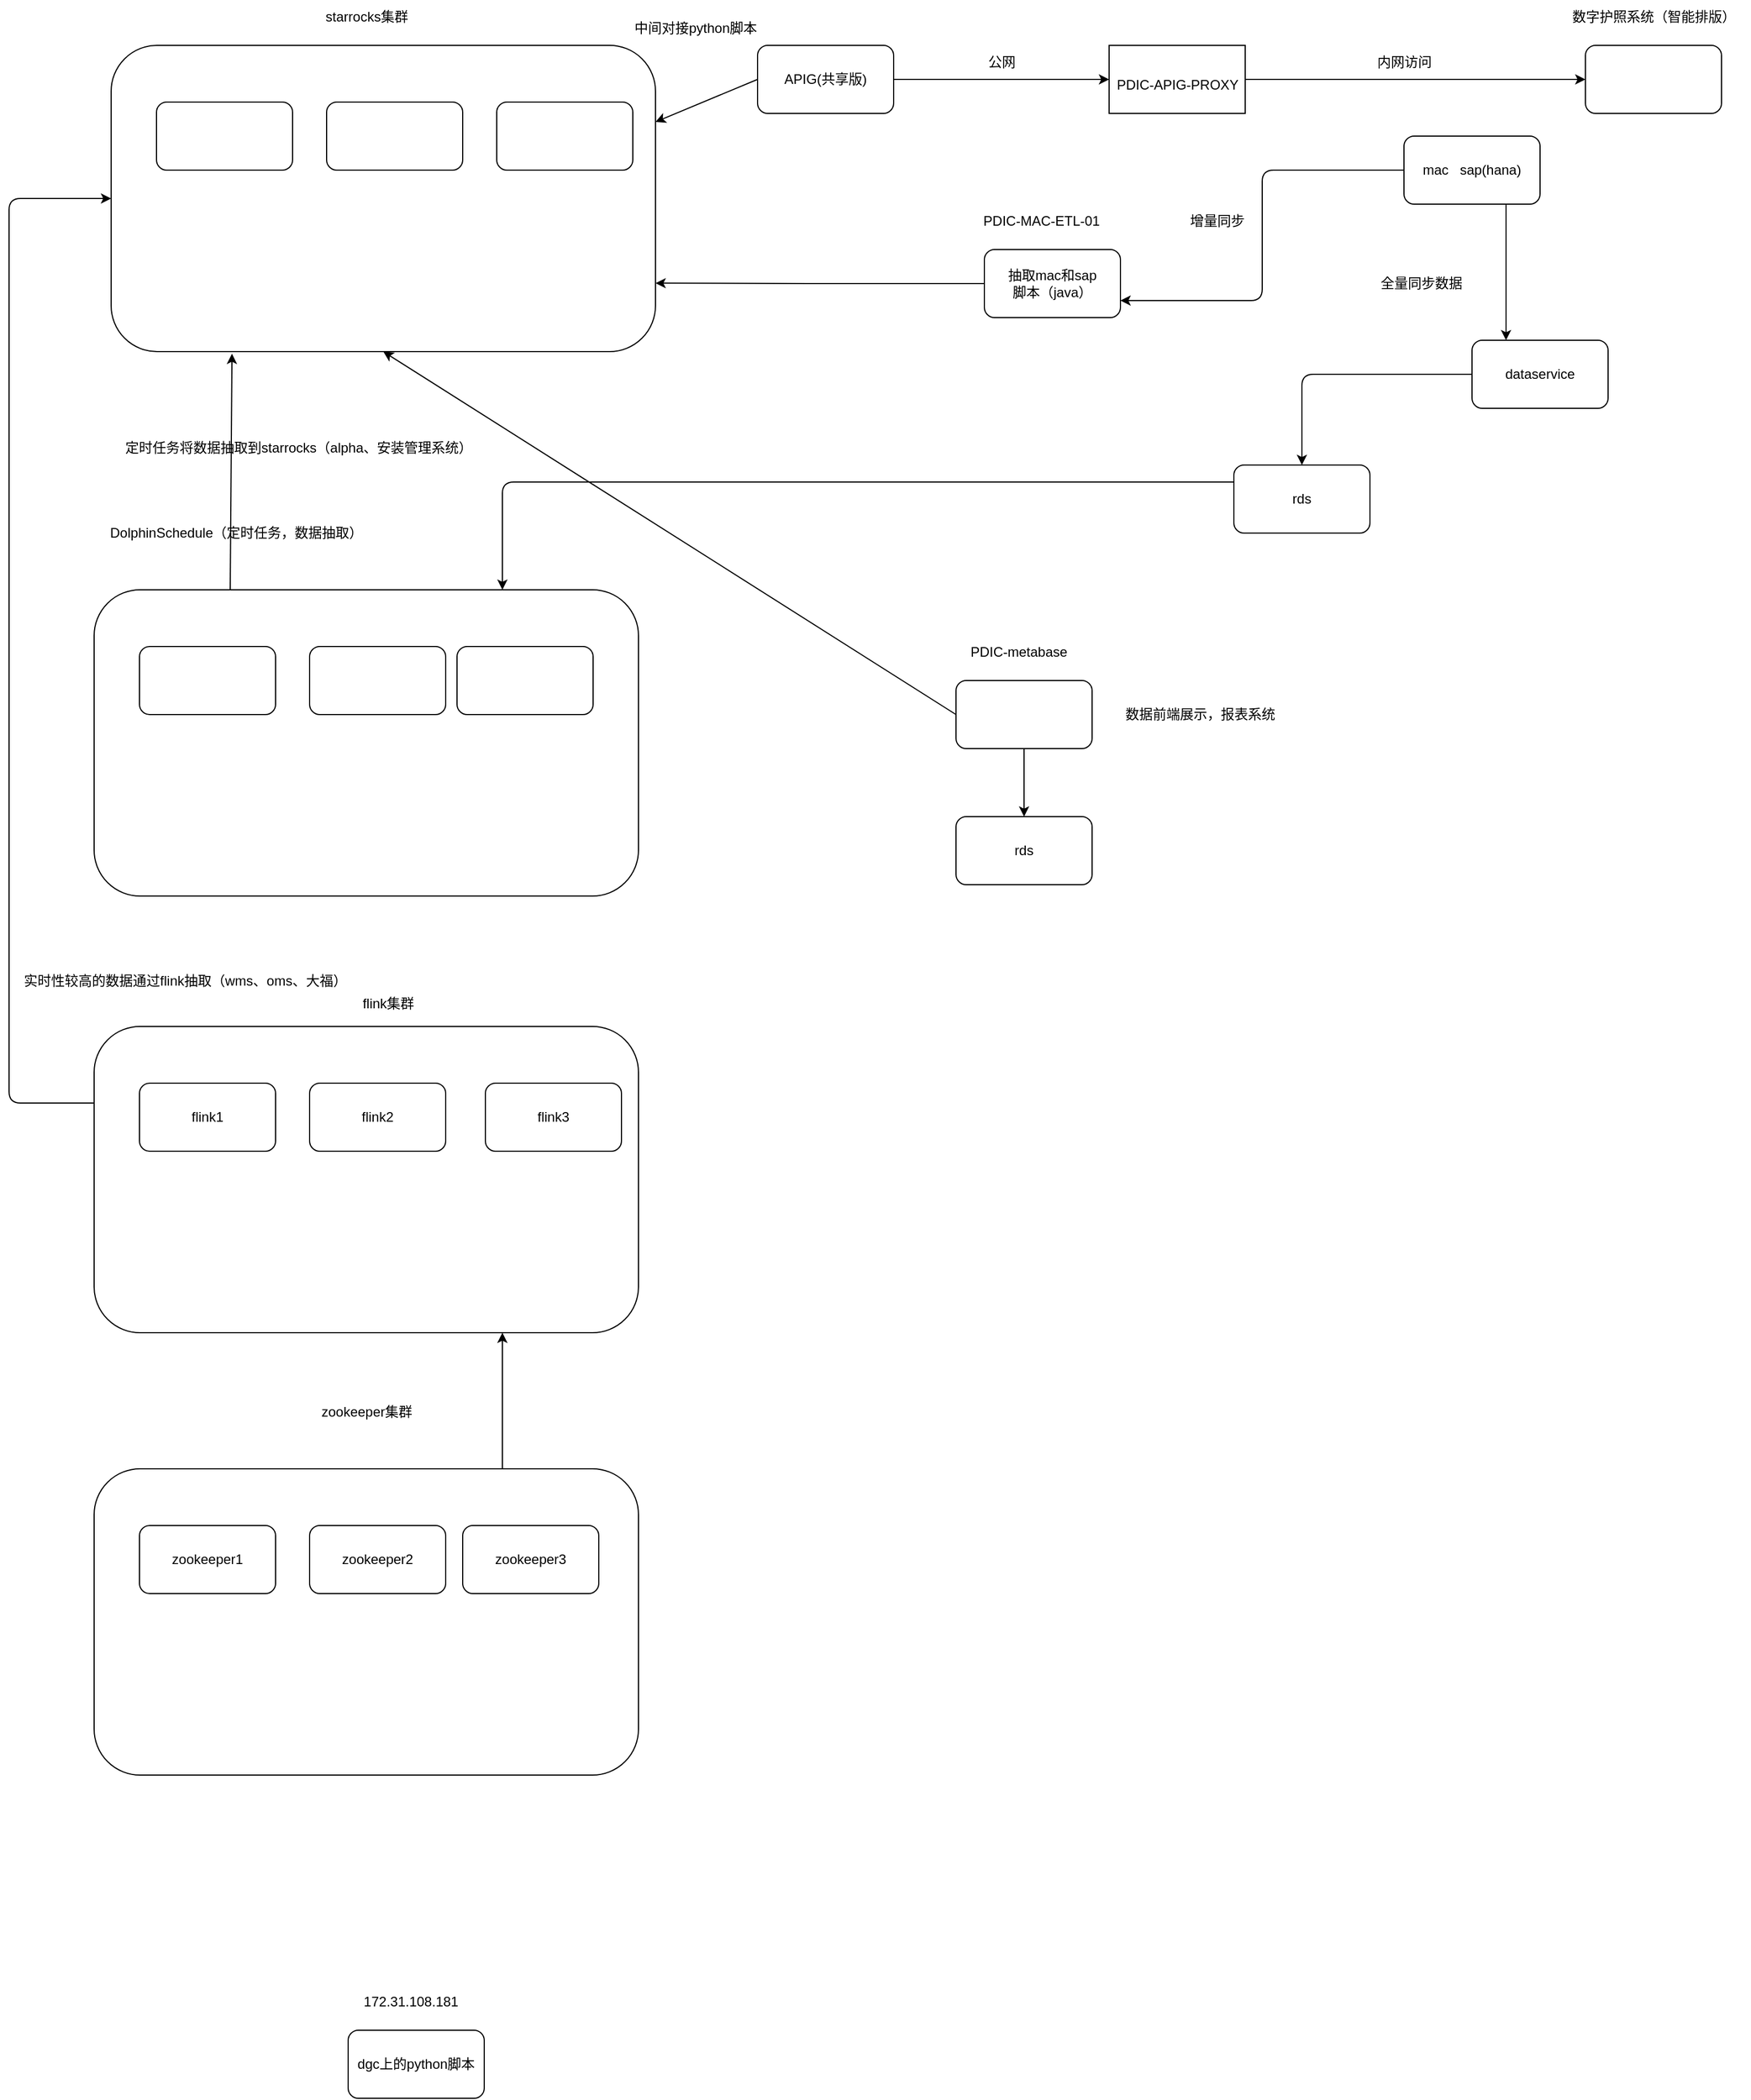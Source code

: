 <mxfile>
    <diagram id="f6wFZhtpLmg4i_nnDKZ7" name="第 1 页">
        <mxGraphModel dx="1251" dy="731" grid="1" gridSize="10" guides="1" tooltips="1" connect="1" arrows="1" fold="1" page="1" pageScale="1" pageWidth="827" pageHeight="1169" math="0" shadow="0">
            <root>
                <mxCell id="0"/>
                <mxCell id="1" parent="0"/>
                <mxCell id="28" value="" style="whiteSpace=wrap;html=1;" parent="1" vertex="1">
                    <mxGeometry x="1030" y="80" width="120" height="60" as="geometry"/>
                </mxCell>
                <mxCell id="2" value="" style="rounded=1;whiteSpace=wrap;html=1;" parent="1" vertex="1">
                    <mxGeometry x="150" y="80" width="480" height="270" as="geometry"/>
                </mxCell>
                <mxCell id="3" value="starrocks集群" style="text;html=1;align=center;verticalAlign=middle;resizable=0;points=[];autosize=1;strokeColor=none;fillColor=none;" parent="1" vertex="1">
                    <mxGeometry x="325" y="40" width="100" height="30" as="geometry"/>
                </mxCell>
                <mxCell id="4" value="" style="rounded=1;whiteSpace=wrap;html=1;" parent="1" vertex="1">
                    <mxGeometry x="190" y="130" width="120" height="60" as="geometry"/>
                </mxCell>
                <mxCell id="5" value="" style="rounded=1;whiteSpace=wrap;html=1;" parent="1" vertex="1">
                    <mxGeometry x="340" y="130" width="120" height="60" as="geometry"/>
                </mxCell>
                <mxCell id="6" value="" style="rounded=1;whiteSpace=wrap;html=1;" parent="1" vertex="1">
                    <mxGeometry x="490" y="130" width="120" height="60" as="geometry"/>
                </mxCell>
                <mxCell id="7" value="&lt;span&gt;DolphinSchedule（定时任务，数据抽取）&lt;/span&gt;" style="text;html=1;align=center;verticalAlign=middle;resizable=0;points=[];autosize=1;strokeColor=none;fillColor=none;" parent="1" vertex="1">
                    <mxGeometry x="135" y="495" width="250" height="30" as="geometry"/>
                </mxCell>
                <mxCell id="43" style="edgeStyle=none;html=1;exitX=0.25;exitY=0;exitDx=0;exitDy=0;entryX=0.222;entryY=1.007;entryDx=0;entryDy=0;entryPerimeter=0;" parent="1" source="9" target="2" edge="1">
                    <mxGeometry relative="1" as="geometry"/>
                </mxCell>
                <mxCell id="9" value="" style="rounded=1;whiteSpace=wrap;html=1;" parent="1" vertex="1">
                    <mxGeometry x="135" y="560" width="480" height="270" as="geometry"/>
                </mxCell>
                <mxCell id="10" value="" style="rounded=1;whiteSpace=wrap;html=1;" parent="1" vertex="1">
                    <mxGeometry x="175" y="610" width="120" height="60" as="geometry"/>
                </mxCell>
                <mxCell id="11" value="" style="rounded=1;whiteSpace=wrap;html=1;" parent="1" vertex="1">
                    <mxGeometry x="325" y="610" width="120" height="60" as="geometry"/>
                </mxCell>
                <mxCell id="12" value="" style="rounded=1;whiteSpace=wrap;html=1;" parent="1" vertex="1">
                    <mxGeometry x="455" y="610" width="120" height="60" as="geometry"/>
                </mxCell>
                <mxCell id="13" value="&lt;span&gt;flink集群&lt;/span&gt;" style="text;html=1;align=center;verticalAlign=middle;resizable=0;points=[];autosize=1;strokeColor=none;fillColor=none;" parent="1" vertex="1">
                    <mxGeometry x="359" y="910" width="70" height="30" as="geometry"/>
                </mxCell>
                <mxCell id="45" style="edgeStyle=orthogonalEdgeStyle;html=1;exitX=0;exitY=0.25;exitDx=0;exitDy=0;entryX=0;entryY=0.5;entryDx=0;entryDy=0;" parent="1" source="14" target="2" edge="1">
                    <mxGeometry relative="1" as="geometry">
                        <Array as="points">
                            <mxPoint x="60" y="1013"/>
                            <mxPoint x="60" y="215"/>
                        </Array>
                    </mxGeometry>
                </mxCell>
                <mxCell id="14" value="" style="rounded=1;whiteSpace=wrap;html=1;" parent="1" vertex="1">
                    <mxGeometry x="135" y="945" width="480" height="270" as="geometry"/>
                </mxCell>
                <mxCell id="15" value="flink1" style="rounded=1;whiteSpace=wrap;html=1;" parent="1" vertex="1">
                    <mxGeometry x="175" y="995" width="120" height="60" as="geometry"/>
                </mxCell>
                <mxCell id="16" value="flink2" style="rounded=1;whiteSpace=wrap;html=1;" parent="1" vertex="1">
                    <mxGeometry x="325" y="995" width="120" height="60" as="geometry"/>
                </mxCell>
                <mxCell id="17" value="flink3" style="rounded=1;whiteSpace=wrap;html=1;" parent="1" vertex="1">
                    <mxGeometry x="480" y="995" width="120" height="60" as="geometry"/>
                </mxCell>
                <mxCell id="18" value="&lt;span&gt;zookeeper集群&lt;/span&gt;" style="text;html=1;align=center;verticalAlign=middle;resizable=0;points=[];autosize=1;strokeColor=none;fillColor=none;" parent="1" vertex="1">
                    <mxGeometry x="325" y="1270" width="100" height="30" as="geometry"/>
                </mxCell>
                <mxCell id="49" style="edgeStyle=orthogonalEdgeStyle;html=1;exitX=0.75;exitY=0;exitDx=0;exitDy=0;entryX=0.75;entryY=1;entryDx=0;entryDy=0;" parent="1" source="19" target="14" edge="1">
                    <mxGeometry relative="1" as="geometry"/>
                </mxCell>
                <mxCell id="19" value="" style="rounded=1;whiteSpace=wrap;html=1;" parent="1" vertex="1">
                    <mxGeometry x="135" y="1335" width="480" height="270" as="geometry"/>
                </mxCell>
                <mxCell id="20" value="zookeeper1" style="rounded=1;whiteSpace=wrap;html=1;" parent="1" vertex="1">
                    <mxGeometry x="175" y="1385" width="120" height="60" as="geometry"/>
                </mxCell>
                <mxCell id="21" value="zookeeper2" style="rounded=1;whiteSpace=wrap;html=1;" parent="1" vertex="1">
                    <mxGeometry x="325" y="1385" width="120" height="60" as="geometry"/>
                </mxCell>
                <mxCell id="22" value="zookeeper3" style="rounded=1;whiteSpace=wrap;html=1;" parent="1" vertex="1">
                    <mxGeometry x="460" y="1385" width="120" height="60" as="geometry"/>
                </mxCell>
                <mxCell id="23" value="PDIC-MAC-ETL-01" style="text;html=1;align=center;verticalAlign=middle;resizable=0;points=[];autosize=1;strokeColor=none;fillColor=none;" parent="1" vertex="1">
                    <mxGeometry x="905" y="220" width="130" height="30" as="geometry"/>
                </mxCell>
                <mxCell id="64" style="edgeStyle=orthogonalEdgeStyle;html=1;exitX=0;exitY=0.5;exitDx=0;exitDy=0;" parent="1" source="24" edge="1">
                    <mxGeometry relative="1" as="geometry">
                        <mxPoint x="630.0" y="289.667" as="targetPoint"/>
                    </mxGeometry>
                </mxCell>
                <mxCell id="24" value="抽取mac和sap&lt;br&gt;脚本（java）" style="rounded=1;whiteSpace=wrap;html=1;" parent="1" vertex="1">
                    <mxGeometry x="920" y="260" width="120" height="60" as="geometry"/>
                </mxCell>
                <mxCell id="26" value="PDIC-APIG-PROXY" style="text;html=1;align=center;verticalAlign=middle;resizable=0;points=[];autosize=1;strokeColor=none;fillColor=none;" parent="1" vertex="1">
                    <mxGeometry x="1025" y="100" width="130" height="30" as="geometry"/>
                </mxCell>
                <mxCell id="66" style="edgeStyle=orthogonalEdgeStyle;html=1;exitX=1;exitY=0.5;exitDx=0;exitDy=0;entryX=0;entryY=0.5;entryDx=0;entryDy=0;" parent="1" source="27" target="28" edge="1">
                    <mxGeometry relative="1" as="geometry"/>
                </mxCell>
                <mxCell id="68" style="edgeStyle=none;html=1;exitX=0;exitY=0.5;exitDx=0;exitDy=0;entryX=1;entryY=0.25;entryDx=0;entryDy=0;" edge="1" parent="1" source="27" target="2">
                    <mxGeometry relative="1" as="geometry"/>
                </mxCell>
                <mxCell id="27" value="APIG(共享版)" style="rounded=1;whiteSpace=wrap;html=1;" parent="1" vertex="1">
                    <mxGeometry x="720" y="80" width="120" height="60" as="geometry"/>
                </mxCell>
                <mxCell id="67" style="edgeStyle=orthogonalEdgeStyle;html=1;exitX=1;exitY=0.5;exitDx=0;exitDy=0;entryX=0;entryY=0.5;entryDx=0;entryDy=0;" parent="1" source="28" target="31" edge="1">
                    <mxGeometry relative="1" as="geometry"/>
                </mxCell>
                <mxCell id="31" value="" style="rounded=1;whiteSpace=wrap;html=1;" parent="1" vertex="1">
                    <mxGeometry x="1450" y="80" width="120" height="60" as="geometry"/>
                </mxCell>
                <mxCell id="32" value="数字护照系统（智能排版）" style="text;html=1;align=center;verticalAlign=middle;resizable=0;points=[];autosize=1;strokeColor=none;fillColor=none;" parent="1" vertex="1">
                    <mxGeometry x="1425" y="40" width="170" height="30" as="geometry"/>
                </mxCell>
                <mxCell id="34" value="内网访问" style="text;html=1;align=center;verticalAlign=middle;resizable=0;points=[];autosize=1;strokeColor=none;fillColor=none;" parent="1" vertex="1">
                    <mxGeometry x="1255" y="80" width="70" height="30" as="geometry"/>
                </mxCell>
                <mxCell id="35" value="公网" style="text;html=1;align=center;verticalAlign=middle;resizable=0;points=[];autosize=1;strokeColor=none;fillColor=none;" parent="1" vertex="1">
                    <mxGeometry x="910" y="80" width="50" height="30" as="geometry"/>
                </mxCell>
                <mxCell id="40" style="edgeStyle=none;html=1;exitX=0;exitY=0.5;exitDx=0;exitDy=0;entryX=0.5;entryY=1;entryDx=0;entryDy=0;" parent="1" source="36" target="2" edge="1">
                    <mxGeometry relative="1" as="geometry"/>
                </mxCell>
                <mxCell id="42" value="" style="edgeStyle=none;html=1;" parent="1" source="36" target="41" edge="1">
                    <mxGeometry relative="1" as="geometry"/>
                </mxCell>
                <mxCell id="36" value="" style="rounded=1;whiteSpace=wrap;html=1;" parent="1" vertex="1">
                    <mxGeometry x="895" y="640" width="120" height="60" as="geometry"/>
                </mxCell>
                <mxCell id="37" value="PDIC-metabase" style="text;html=1;align=center;verticalAlign=middle;resizable=0;points=[];autosize=1;strokeColor=none;fillColor=none;" parent="1" vertex="1">
                    <mxGeometry x="895" y="600" width="110" height="30" as="geometry"/>
                </mxCell>
                <mxCell id="38" value="中间对接python脚本" style="text;html=1;align=center;verticalAlign=middle;resizable=0;points=[];autosize=1;strokeColor=none;fillColor=none;" parent="1" vertex="1">
                    <mxGeometry x="600" y="50" width="130" height="30" as="geometry"/>
                </mxCell>
                <mxCell id="39" value="数据前端展示，报表系统" style="text;html=1;align=center;verticalAlign=middle;resizable=0;points=[];autosize=1;strokeColor=none;fillColor=none;" parent="1" vertex="1">
                    <mxGeometry x="1030" y="655" width="160" height="30" as="geometry"/>
                </mxCell>
                <mxCell id="41" value="rds" style="rounded=1;whiteSpace=wrap;html=1;" parent="1" vertex="1">
                    <mxGeometry x="895" y="760" width="120" height="60" as="geometry"/>
                </mxCell>
                <mxCell id="44" value="定时任务将数据抽取到starrocks（alpha、安装管理系统）" style="text;html=1;align=center;verticalAlign=middle;resizable=0;points=[];autosize=1;strokeColor=none;fillColor=none;" parent="1" vertex="1">
                    <mxGeometry x="150" y="420" width="330" height="30" as="geometry"/>
                </mxCell>
                <mxCell id="46" value="实时性较高的数据通过flink抽取（wms、oms、大福）" style="text;html=1;align=center;verticalAlign=middle;resizable=0;points=[];autosize=1;strokeColor=none;fillColor=none;" parent="1" vertex="1">
                    <mxGeometry x="60" y="890" width="310" height="30" as="geometry"/>
                </mxCell>
                <mxCell id="50" value="172.31.108.181" style="text;html=1;align=center;verticalAlign=middle;resizable=0;points=[];autosize=1;strokeColor=none;fillColor=none;" parent="1" vertex="1">
                    <mxGeometry x="359" y="1790" width="110" height="30" as="geometry"/>
                </mxCell>
                <mxCell id="51" value="dgc上的python脚本" style="rounded=1;whiteSpace=wrap;html=1;" parent="1" vertex="1">
                    <mxGeometry x="359" y="1830" width="120" height="60" as="geometry"/>
                </mxCell>
                <mxCell id="60" style="edgeStyle=orthogonalEdgeStyle;html=1;exitX=0;exitY=0.25;exitDx=0;exitDy=0;entryX=0.75;entryY=0;entryDx=0;entryDy=0;" parent="1" source="53" target="9" edge="1">
                    <mxGeometry relative="1" as="geometry"/>
                </mxCell>
                <mxCell id="53" value="rds" style="rounded=1;whiteSpace=wrap;html=1;" parent="1" vertex="1">
                    <mxGeometry x="1140" y="450" width="120" height="60" as="geometry"/>
                </mxCell>
                <mxCell id="58" style="edgeStyle=orthogonalEdgeStyle;html=1;exitX=0;exitY=0.5;exitDx=0;exitDy=0;" parent="1" source="54" target="53" edge="1">
                    <mxGeometry relative="1" as="geometry"/>
                </mxCell>
                <mxCell id="54" value="dataservice" style="rounded=1;whiteSpace=wrap;html=1;" parent="1" vertex="1">
                    <mxGeometry x="1350" y="340" width="120" height="60" as="geometry"/>
                </mxCell>
                <mxCell id="56" style="edgeStyle=orthogonalEdgeStyle;html=1;exitX=0;exitY=0.5;exitDx=0;exitDy=0;entryX=1;entryY=0.75;entryDx=0;entryDy=0;" parent="1" source="55" target="24" edge="1">
                    <mxGeometry relative="1" as="geometry"/>
                </mxCell>
                <mxCell id="59" style="edgeStyle=orthogonalEdgeStyle;html=1;exitX=0.75;exitY=1;exitDx=0;exitDy=0;entryX=0.25;entryY=0;entryDx=0;entryDy=0;" parent="1" source="55" target="54" edge="1">
                    <mxGeometry relative="1" as="geometry"/>
                </mxCell>
                <mxCell id="55" value="mac&amp;nbsp; &amp;nbsp;sap(hana)" style="rounded=1;whiteSpace=wrap;html=1;" parent="1" vertex="1">
                    <mxGeometry x="1290" y="160" width="120" height="60" as="geometry"/>
                </mxCell>
                <mxCell id="61" value="全量同步数据" style="text;html=1;align=center;verticalAlign=middle;resizable=0;points=[];autosize=1;strokeColor=none;fillColor=none;" parent="1" vertex="1">
                    <mxGeometry x="1255" y="275" width="100" height="30" as="geometry"/>
                </mxCell>
                <mxCell id="62" value="增量同步" style="text;html=1;align=center;verticalAlign=middle;resizable=0;points=[];autosize=1;strokeColor=none;fillColor=none;" parent="1" vertex="1">
                    <mxGeometry x="1090" y="220" width="70" height="30" as="geometry"/>
                </mxCell>
            </root>
        </mxGraphModel>
    </diagram>
</mxfile>
